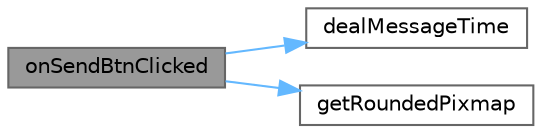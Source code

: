 digraph "onSendBtnClicked"
{
 // LATEX_PDF_SIZE
  bgcolor="transparent";
  edge [fontname=Helvetica,fontsize=10,labelfontname=Helvetica,labelfontsize=10];
  node [fontname=Helvetica,fontsize=10,shape=box,height=0.2,width=0.4];
  rankdir="LR";
  Node1 [id="Node000001",label="onSendBtnClicked",height=0.2,width=0.4,color="gray40", fillcolor="grey60", style="filled", fontcolor="black",tooltip="处理发送按钮点击"];
  Node1 -> Node2 [id="edge1_Node000001_Node000002",color="steelblue1",style="solid",tooltip=" "];
  Node2 [id="Node000002",label="dealMessageTime",height=0.2,width=0.4,color="grey40", fillcolor="white", style="filled",URL="$class_ai_chat.html#a22484ccef75fd29e7950f815dbee51b6",tooltip="处理消息时间气泡"];
  Node1 -> Node3 [id="edge2_Node000001_Node000003",color="steelblue1",style="solid",tooltip=" "];
  Node3 [id="Node000003",label="getRoundedPixmap",height=0.2,width=0.4,color="grey40", fillcolor="white", style="filled",URL="$class_ai_chat.html#a63c385477eab76291a642af85b0e7684",tooltip="生成圆角图片"];
}
